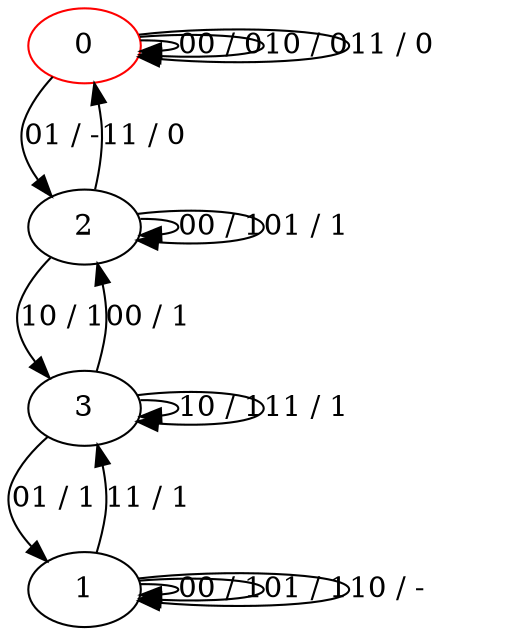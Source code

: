 digraph {
0 [color="red"]
1
2
3
0 -> 0 [label="00 / 0"]
0 -> 2 [label="01 / -"]
0 -> 0 [label="10 / 0"]
0 -> 0 [label="11 / 0"]
1 -> 1 [label="00 / 1"]
1 -> 1 [label="01 / 1"]
1 -> 1 [label="10 / -"]
1 -> 3 [label="11 / 1"]
2 -> 2 [label="00 / 1"]
2 -> 2 [label="01 / 1"]
2 -> 3 [label="10 / 1"]
2 -> 0 [label="11 / 0"]
3 -> 2 [label="00 / 1"]
3 -> 1 [label="01 / 1"]
3 -> 3 [label="10 / 1"]
3 -> 3 [label="11 / 1"]
}
